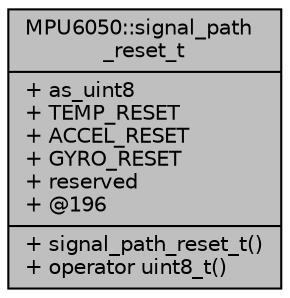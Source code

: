 digraph "MPU6050::signal_path_reset_t"
{
  edge [fontname="Helvetica",fontsize="10",labelfontname="Helvetica",labelfontsize="10"];
  node [fontname="Helvetica",fontsize="10",shape=record];
  Node1 [label="{MPU6050::signal_path\l_reset_t\n|+ as_uint8\l+ TEMP_RESET\l+ ACCEL_RESET\l+ GYRO_RESET\l+ reserved\l+ @196\l|+ signal_path_reset_t()\l+ operator uint8_t()\l}",height=0.2,width=0.4,color="black", fillcolor="grey75", style="filled", fontcolor="black"];
}
